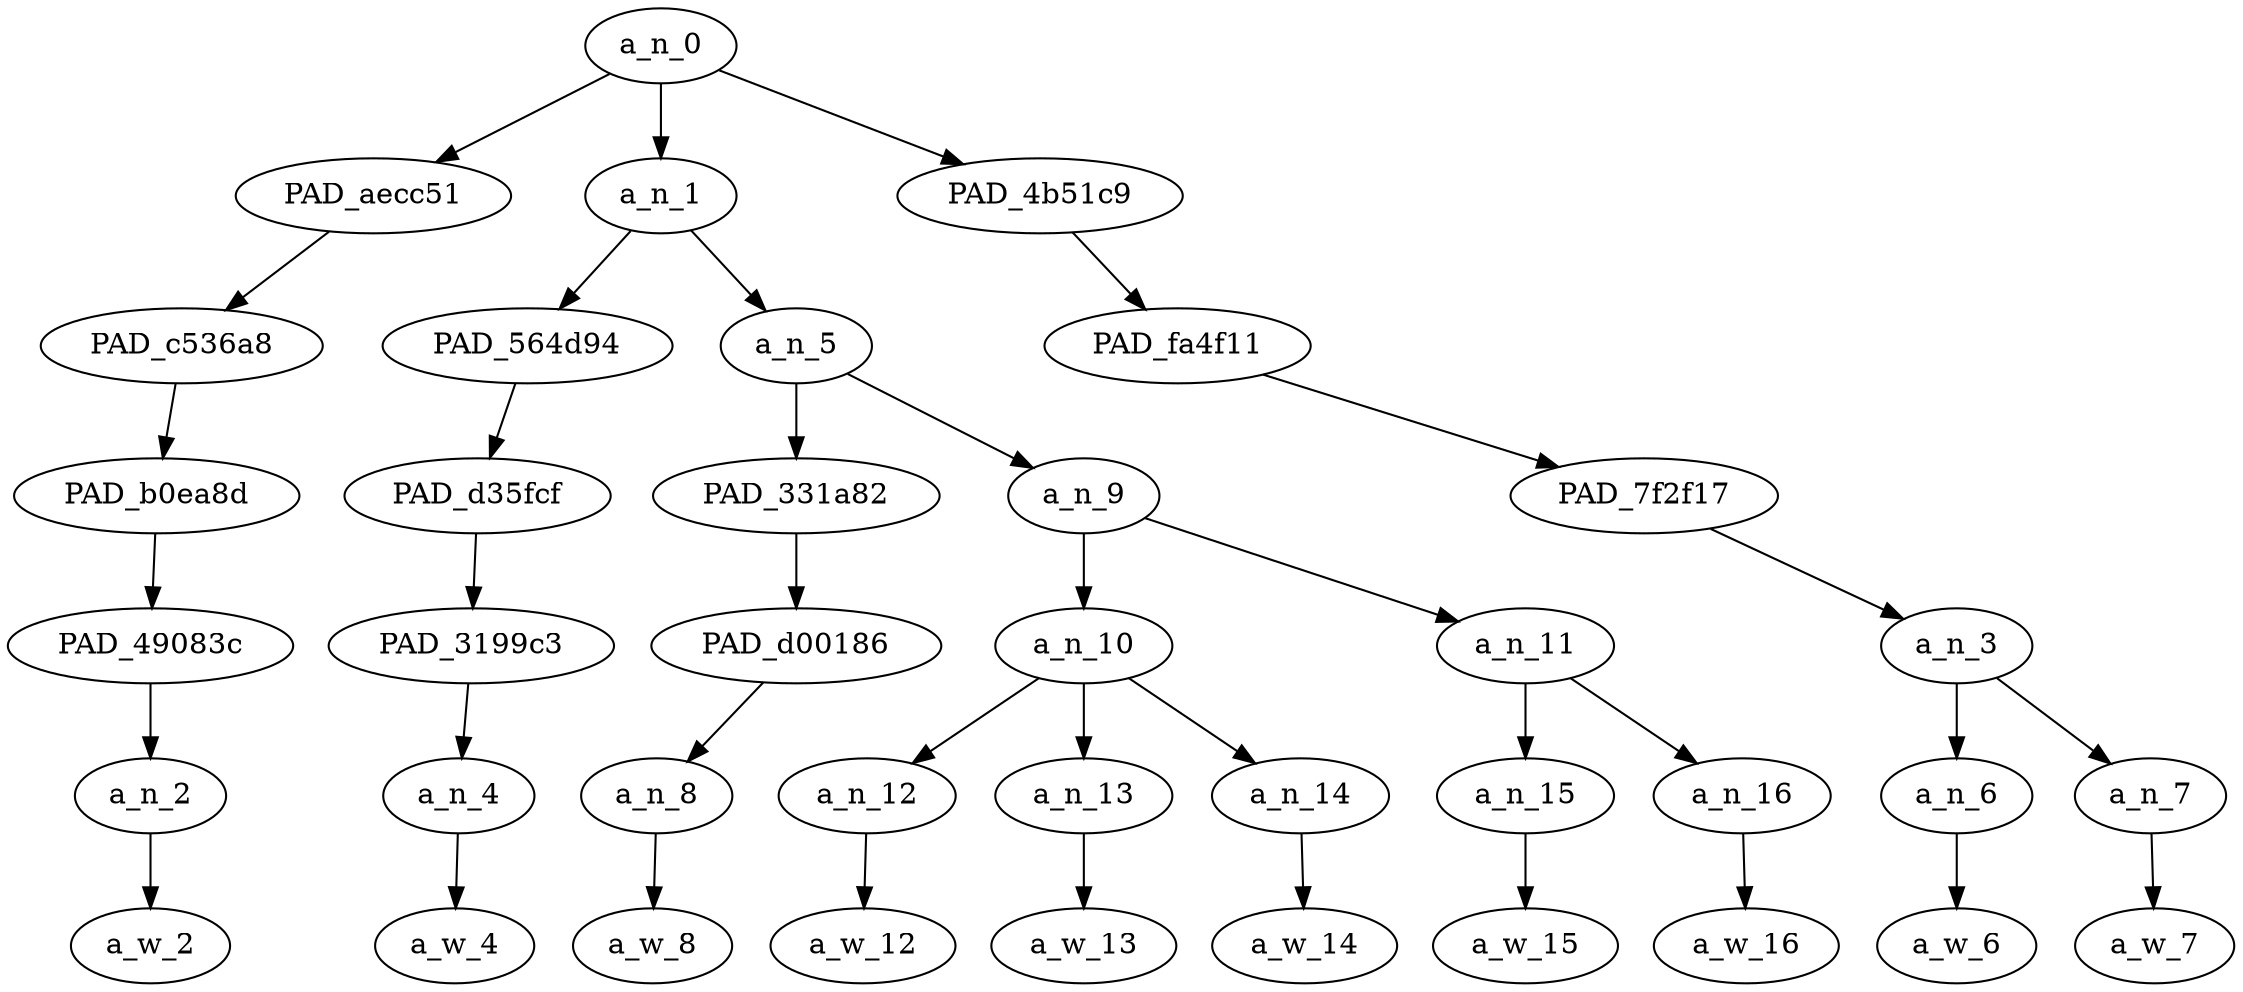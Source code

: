 strict digraph "" {
	a_n_0	[div_dir=1,
		index=0,
		level=6,
		pos="5.604166666666667,6!",
		text_span="[0, 1, 2, 3, 4, 5, 6, 7, 8, 9]",
		value=0.99999997];
	PAD_aecc51	[div_dir=-1,
		index=1,
		level=5,
		pos="7.0,5!",
		text_span="[7]",
		value=0.03811113];
	a_n_0 -> PAD_aecc51;
	a_n_1	[div_dir=1,
		index=0,
		level=5,
		pos="1.3125,5!",
		text_span="[0, 1, 2, 3, 4, 5, 6]",
		value=0.58718264];
	a_n_0 -> a_n_1;
	PAD_4b51c9	[div_dir=1,
		index=2,
		level=5,
		pos="8.5,5!",
		text_span="[8, 9]",
		value=0.37422372];
	a_n_0 -> PAD_4b51c9;
	PAD_c536a8	[div_dir=-1,
		index=2,
		level=4,
		pos="7.0,4!",
		text_span="[7]",
		value=0.03811113];
	PAD_aecc51 -> PAD_c536a8;
	PAD_b0ea8d	[div_dir=-1,
		index=3,
		level=3,
		pos="7.0,3!",
		text_span="[7]",
		value=0.03811113];
	PAD_c536a8 -> PAD_b0ea8d;
	PAD_49083c	[div_dir=-1,
		index=4,
		level=2,
		pos="7.0,2!",
		text_span="[7]",
		value=0.03811113];
	PAD_b0ea8d -> PAD_49083c;
	a_n_2	[div_dir=-1,
		index=7,
		level=1,
		pos="7.0,1!",
		text_span="[7]",
		value=0.03811113];
	PAD_49083c -> a_n_2;
	a_w_2	[div_dir=0,
		index=7,
		level=0,
		pos="7,0!",
		text_span="[7]",
		value=still];
	a_n_2 -> a_w_2;
	PAD_564d94	[div_dir=1,
		index=0,
		level=4,
		pos="0.0,4!",
		text_span="[0]",
		value=0.13658727];
	a_n_1 -> PAD_564d94;
	a_n_5	[div_dir=1,
		index=1,
		level=4,
		pos="2.625,4!",
		text_span="[1, 2, 3, 4, 5, 6]",
		value=0.45021835];
	a_n_1 -> a_n_5;
	PAD_d35fcf	[div_dir=1,
		index=0,
		level=3,
		pos="0.0,3!",
		text_span="[0]",
		value=0.13658727];
	PAD_564d94 -> PAD_d35fcf;
	PAD_3199c3	[div_dir=1,
		index=0,
		level=2,
		pos="0.0,2!",
		text_span="[0]",
		value=0.13658727];
	PAD_d35fcf -> PAD_3199c3;
	a_n_4	[div_dir=1,
		index=0,
		level=1,
		pos="0.0,1!",
		text_span="[0]",
		value=0.13658727];
	PAD_3199c3 -> a_n_4;
	a_w_4	[div_dir=0,
		index=0,
		level=0,
		pos="0,0!",
		text_span="[0]",
		value=shoutout];
	a_n_4 -> a_w_4;
	PAD_331a82	[div_dir=1,
		index=1,
		level=3,
		pos="1.0,3!",
		text_span="[1]",
		value=0.03368361];
	a_n_5 -> PAD_331a82;
	a_n_9	[div_dir=1,
		index=2,
		level=3,
		pos="4.25,3!",
		text_span="[2, 3, 4, 5, 6]",
		value=0.41618669];
	a_n_5 -> a_n_9;
	PAD_d00186	[div_dir=1,
		index=1,
		level=2,
		pos="1.0,2!",
		text_span="[1]",
		value=0.03368361];
	PAD_331a82 -> PAD_d00186;
	a_n_8	[div_dir=1,
		index=1,
		level=1,
		pos="1.0,1!",
		text_span="[1]",
		value=0.03368361];
	PAD_d00186 -> a_n_8;
	a_w_8	[div_dir=0,
		index=1,
		level=0,
		pos="1,0!",
		text_span="[1]",
		value=to];
	a_n_8 -> a_w_8;
	a_n_10	[div_dir=1,
		index=2,
		level=2,
		pos="3.0,2!",
		text_span="[2, 3, 4]",
		value=0.32557837];
	a_n_9 -> a_n_10;
	a_n_11	[div_dir=1,
		index=3,
		level=2,
		pos="5.5,2!",
		text_span="[5, 6]",
		value=0.09025025];
	a_n_9 -> a_n_11;
	a_n_12	[div_dir=-1,
		index=2,
		level=1,
		pos="2.0,1!",
		text_span="[2]",
		value=0.03841267];
	a_n_10 -> a_n_12;
	a_n_13	[div_dir=-1,
		index=3,
		level=1,
		pos="3.0,1!",
		text_span="[3]",
		value=0.04939409];
	a_n_10 -> a_n_13;
	a_n_14	[div_dir=1,
		index=4,
		level=1,
		pos="4.0,1!",
		text_span="[4]",
		value=0.23750317];
	a_n_10 -> a_n_14;
	a_w_12	[div_dir=0,
		index=2,
		level=0,
		pos="2,0!",
		text_span="[2]",
		value=all];
	a_n_12 -> a_w_12;
	a_w_13	[div_dir=0,
		index=3,
		level=0,
		pos="3,0!",
		text_span="[3]",
		value=the];
	a_n_13 -> a_w_13;
	a_w_14	[div_dir=0,
		index=4,
		level=0,
		pos="4,0!",
		text_span="[4]",
		value=dykes];
	a_n_14 -> a_w_14;
	a_n_15	[div_dir=1,
		index=5,
		level=1,
		pos="5.0,1!",
		text_span="[5]",
		value=0.04333174];
	a_n_11 -> a_n_15;
	a_n_16	[div_dir=1,
		index=6,
		level=1,
		pos="6.0,1!",
		text_span="[6]",
		value=0.04667830];
	a_n_11 -> a_n_16;
	a_w_15	[div_dir=0,
		index=5,
		level=0,
		pos="5,0!",
		text_span="[5]",
		value=out];
	a_n_15 -> a_w_15;
	a_w_16	[div_dir=0,
		index=6,
		level=0,
		pos="6,0!",
		text_span="[6]",
		value=here];
	a_n_16 -> a_w_16;
	PAD_fa4f11	[div_dir=1,
		index=3,
		level=4,
		pos="8.5,4!",
		text_span="[8, 9]",
		value=0.37422372];
	PAD_4b51c9 -> PAD_fa4f11;
	PAD_7f2f17	[div_dir=1,
		index=4,
		level=3,
		pos="8.5,3!",
		text_span="[8, 9]",
		value=0.37422372];
	PAD_fa4f11 -> PAD_7f2f17;
	a_n_3	[div_dir=1,
		index=5,
		level=2,
		pos="8.5,2!",
		text_span="[8, 9]",
		value=0.37422372];
	PAD_7f2f17 -> a_n_3;
	a_n_6	[div_dir=1,
		index=8,
		level=1,
		pos="8.0,1!",
		text_span="[8]",
		value=0.08778774];
	a_n_3 -> a_n_6;
	a_n_7	[div_dir=1,
		index=9,
		level=1,
		pos="9.0,1!",
		text_span="[9]",
		value=0.28605902];
	a_n_3 -> a_n_7;
	a_w_6	[div_dir=0,
		index=8,
		level=0,
		pos="8,0!",
		text_span="[8]",
		value=fucking];
	a_n_6 -> a_w_6;
	a_w_7	[div_dir=0,
		index=9,
		level=0,
		pos="9,0!",
		text_span="[9]",
		value=niggas];
	a_n_7 -> a_w_7;
}
